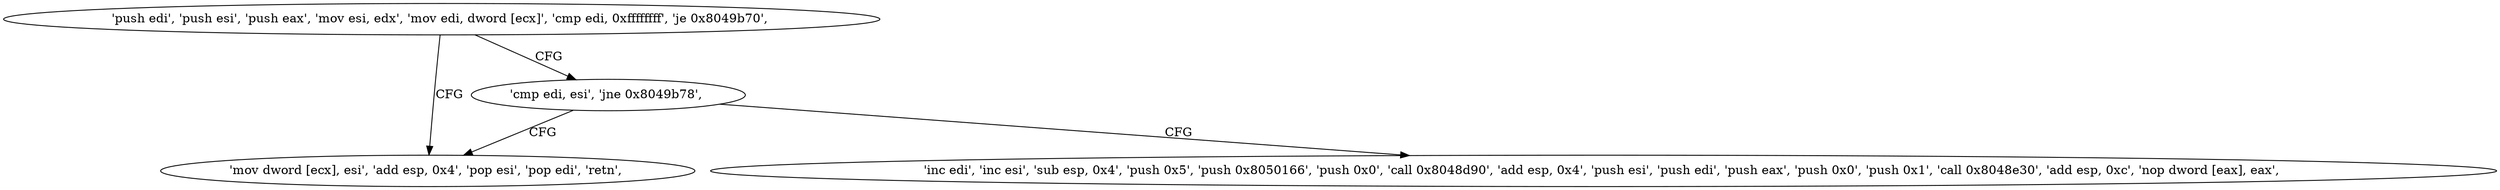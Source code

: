 digraph "func" {
"134519648" [label = "'push edi', 'push esi', 'push eax', 'mov esi, edx', 'mov edi, dword [ecx]', 'cmp edi, 0xffffffff', 'je 0x8049b70', " ]
"134519664" [label = "'mov dword [ecx], esi', 'add esp, 0x4', 'pop esi', 'pop edi', 'retn', " ]
"134519660" [label = "'cmp edi, esi', 'jne 0x8049b78', " ]
"134519672" [label = "'inc edi', 'inc esi', 'sub esp, 0x4', 'push 0x5', 'push 0x8050166', 'push 0x0', 'call 0x8048d90', 'add esp, 0x4', 'push esi', 'push edi', 'push eax', 'push 0x0', 'push 0x1', 'call 0x8048e30', 'add esp, 0xc', 'nop dword [eax], eax', " ]
"134519648" -> "134519664" [ label = "CFG" ]
"134519648" -> "134519660" [ label = "CFG" ]
"134519660" -> "134519672" [ label = "CFG" ]
"134519660" -> "134519664" [ label = "CFG" ]
}
